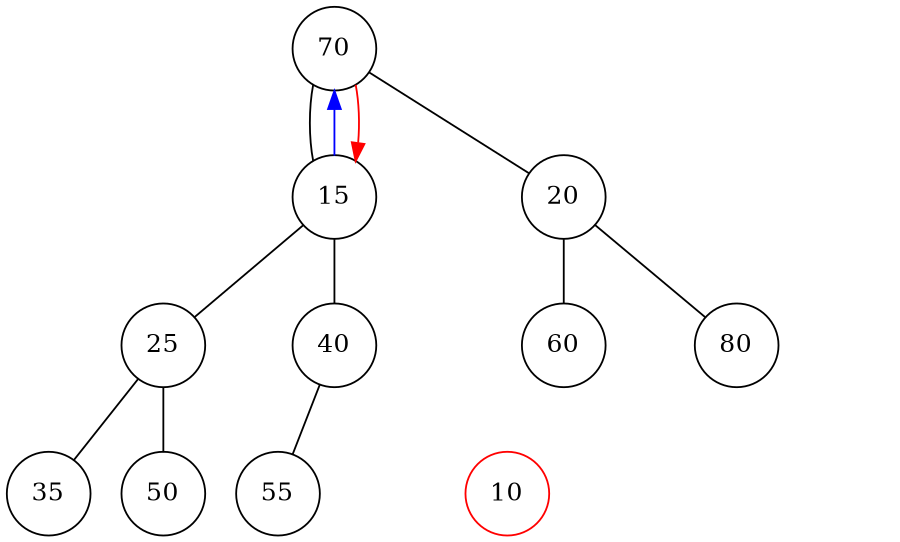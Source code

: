 digraph G { 
	size ="6,6";
	edge[arrowhead=none,arrowtail=none]
	
	//root
	node10 [shape=circle,label="70"];
	
	//level1
	node15 [shape=circle,label="15"];
	edge[arrowhead=normal,arrowtail=none,color=blue]
	node15 -> node10
	
	edge[arrowhead=none,arrowtail=none,color=black]
	node10 -> node15
	edge[arrowhead=normal,arrowtail=none,color=red]
	node10 -> node15
	
	edge[arrowhead=none,arrowtail=none,color=black]
	
	node20 [shape=circle,label="20"];
	node10 -> node20

	//level 2
	node25 [shape=circle,label="25"];
	node15 -> node25

	//edge[arrowhead=normal,arrowtail=none,color=blue]
	//node25 -> node15
	
	//edge[arrowhead=none,arrowtail=none,color=black]
	//node15 -> node25
	//edge[arrowhead=normal,arrowtail=none,color=red]
	//node25 -> node15	
	
	
	node40 [shape=circle,label="40"];
	edge[arrowhead=none,arrowtail=none,color=black]	
	node15 -> node40
	
	node60 [shape=circle,label="60"];
	node20 -> node60
	node80 [shape=circle,label="80"];
	node20 -> node80

	//level 3
	node35 [shape=circle,label="35"];
	node25 -> node35
	
	node50 [shape=circle,label="50"];
	node25 -> node50
		
	node55 [shape=circle,label="55"];
	node40 -> node55
	
	node70 [shape=circle,label="70",style=invis];
	node40 -> node70[style=invis]

	
	
	node59 [shape=circle,label="10",color=red];
	node60 -> node59[style=invis]
	
	//edge[arrowhead=normal,arrowtail=none,color=red]
	//node10->node59
	
	
	//edge[arrowhead=normal,arrowtail=none,color=blue]
	//node50->node10

	node58 [shape=circle,label="58",style=invis];
	node60 -> node58[style=invis]
	
	node79 [shape=circle,label="79",style=invis];
	node80 -> node79[style=invis]
	
	node78 [shape=circle,label="78",style=invis];
	node80 -> node78[style=invis]
	
		
	





	
}